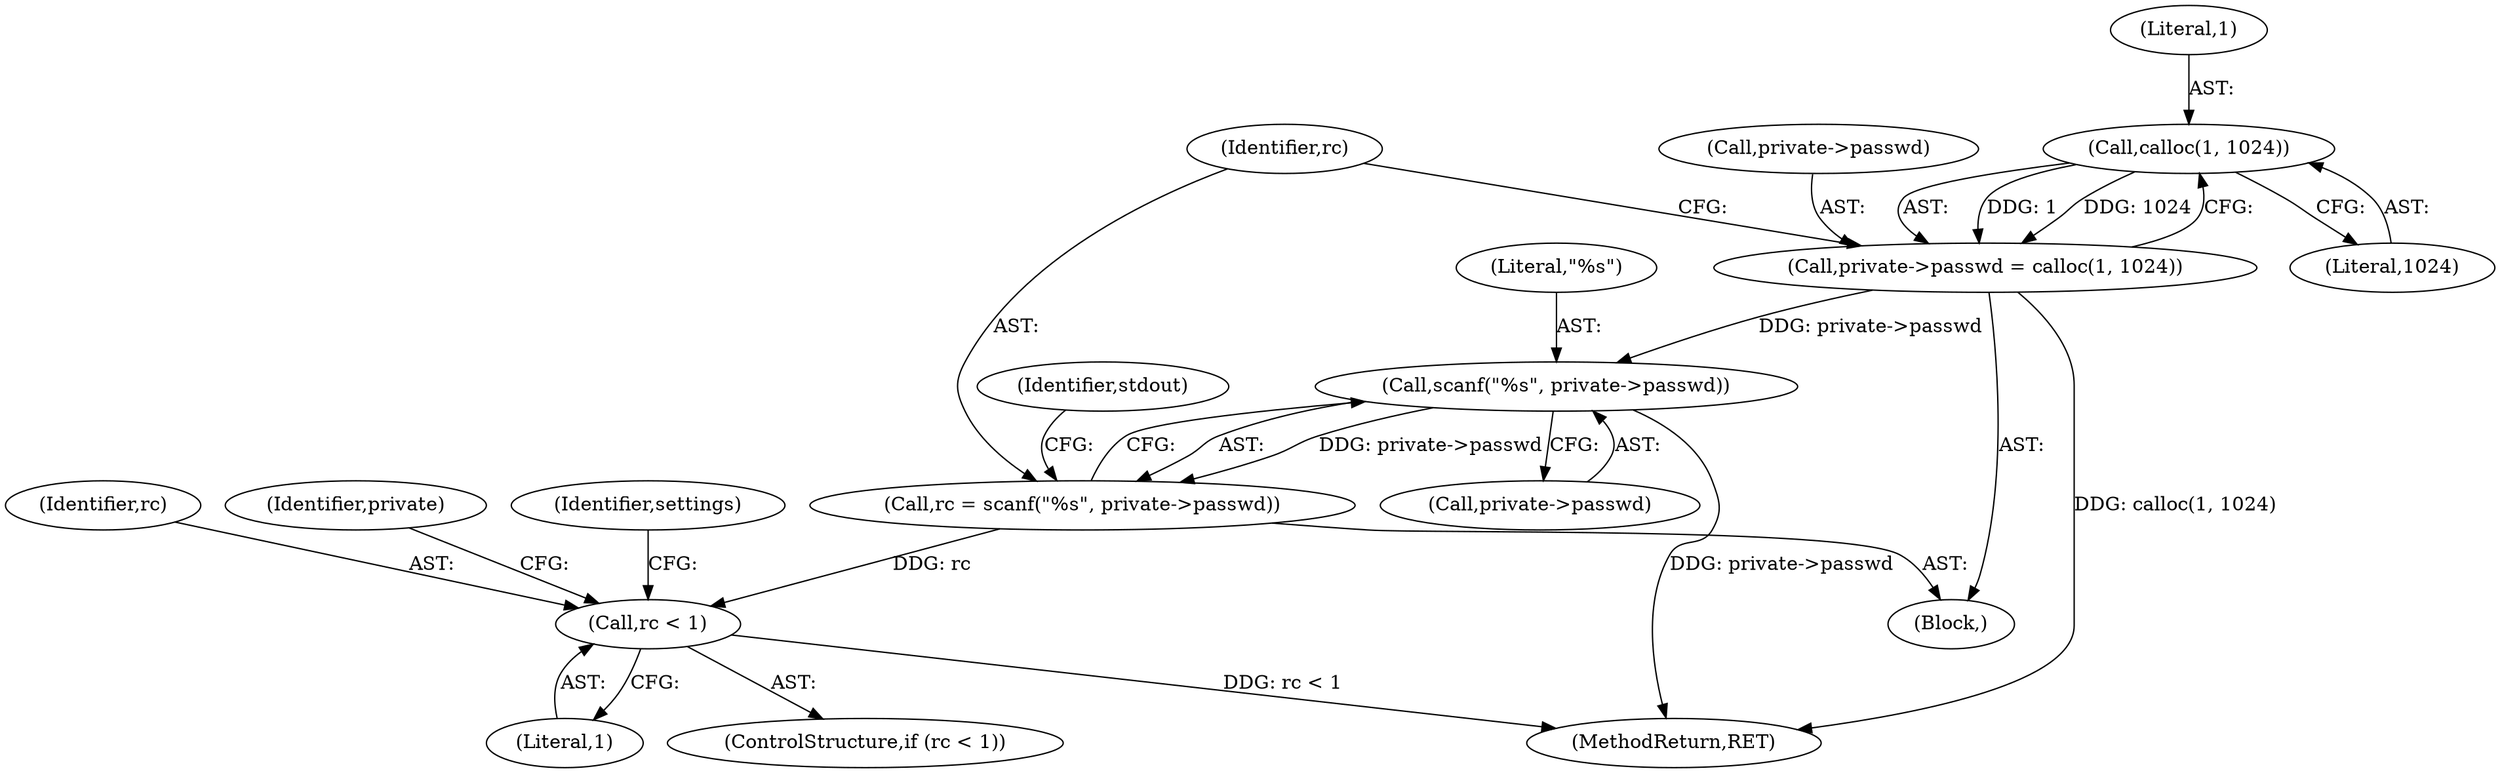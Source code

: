 digraph "0_pacemaker_564f7cc2a51dcd2f28ab12a13394f31be5aa3c93_7@API" {
"1000150" [label="(Call,calloc(1, 1024))"];
"1000146" [label="(Call,private->passwd = calloc(1, 1024))"];
"1000155" [label="(Call,scanf(\"%s\", private->passwd))"];
"1000153" [label="(Call,rc = scanf(\"%s\", private->passwd))"];
"1000164" [label="(Call,rc < 1)"];
"1000163" [label="(ControlStructure,if (rc < 1))"];
"1000154" [label="(Identifier,rc)"];
"1000165" [label="(Identifier,rc)"];
"1000150" [label="(Call,calloc(1, 1024))"];
"1000122" [label="(Block,)"];
"1000308" [label="(MethodReturn,RET)"];
"1000147" [label="(Call,private->passwd)"];
"1000170" [label="(Identifier,private)"];
"1000152" [label="(Literal,1024)"];
"1000175" [label="(Identifier,settings)"];
"1000151" [label="(Literal,1)"];
"1000166" [label="(Literal,1)"];
"1000153" [label="(Call,rc = scanf(\"%s\", private->passwd))"];
"1000146" [label="(Call,private->passwd = calloc(1, 1024))"];
"1000155" [label="(Call,scanf(\"%s\", private->passwd))"];
"1000156" [label="(Literal,\"%s\")"];
"1000161" [label="(Identifier,stdout)"];
"1000157" [label="(Call,private->passwd)"];
"1000164" [label="(Call,rc < 1)"];
"1000150" -> "1000146"  [label="AST: "];
"1000150" -> "1000152"  [label="CFG: "];
"1000151" -> "1000150"  [label="AST: "];
"1000152" -> "1000150"  [label="AST: "];
"1000146" -> "1000150"  [label="CFG: "];
"1000150" -> "1000146"  [label="DDG: 1"];
"1000150" -> "1000146"  [label="DDG: 1024"];
"1000146" -> "1000122"  [label="AST: "];
"1000147" -> "1000146"  [label="AST: "];
"1000154" -> "1000146"  [label="CFG: "];
"1000146" -> "1000308"  [label="DDG: calloc(1, 1024)"];
"1000146" -> "1000155"  [label="DDG: private->passwd"];
"1000155" -> "1000153"  [label="AST: "];
"1000155" -> "1000157"  [label="CFG: "];
"1000156" -> "1000155"  [label="AST: "];
"1000157" -> "1000155"  [label="AST: "];
"1000153" -> "1000155"  [label="CFG: "];
"1000155" -> "1000308"  [label="DDG: private->passwd"];
"1000155" -> "1000153"  [label="DDG: private->passwd"];
"1000153" -> "1000122"  [label="AST: "];
"1000154" -> "1000153"  [label="AST: "];
"1000161" -> "1000153"  [label="CFG: "];
"1000153" -> "1000164"  [label="DDG: rc"];
"1000164" -> "1000163"  [label="AST: "];
"1000164" -> "1000166"  [label="CFG: "];
"1000165" -> "1000164"  [label="AST: "];
"1000166" -> "1000164"  [label="AST: "];
"1000170" -> "1000164"  [label="CFG: "];
"1000175" -> "1000164"  [label="CFG: "];
"1000164" -> "1000308"  [label="DDG: rc < 1"];
}
